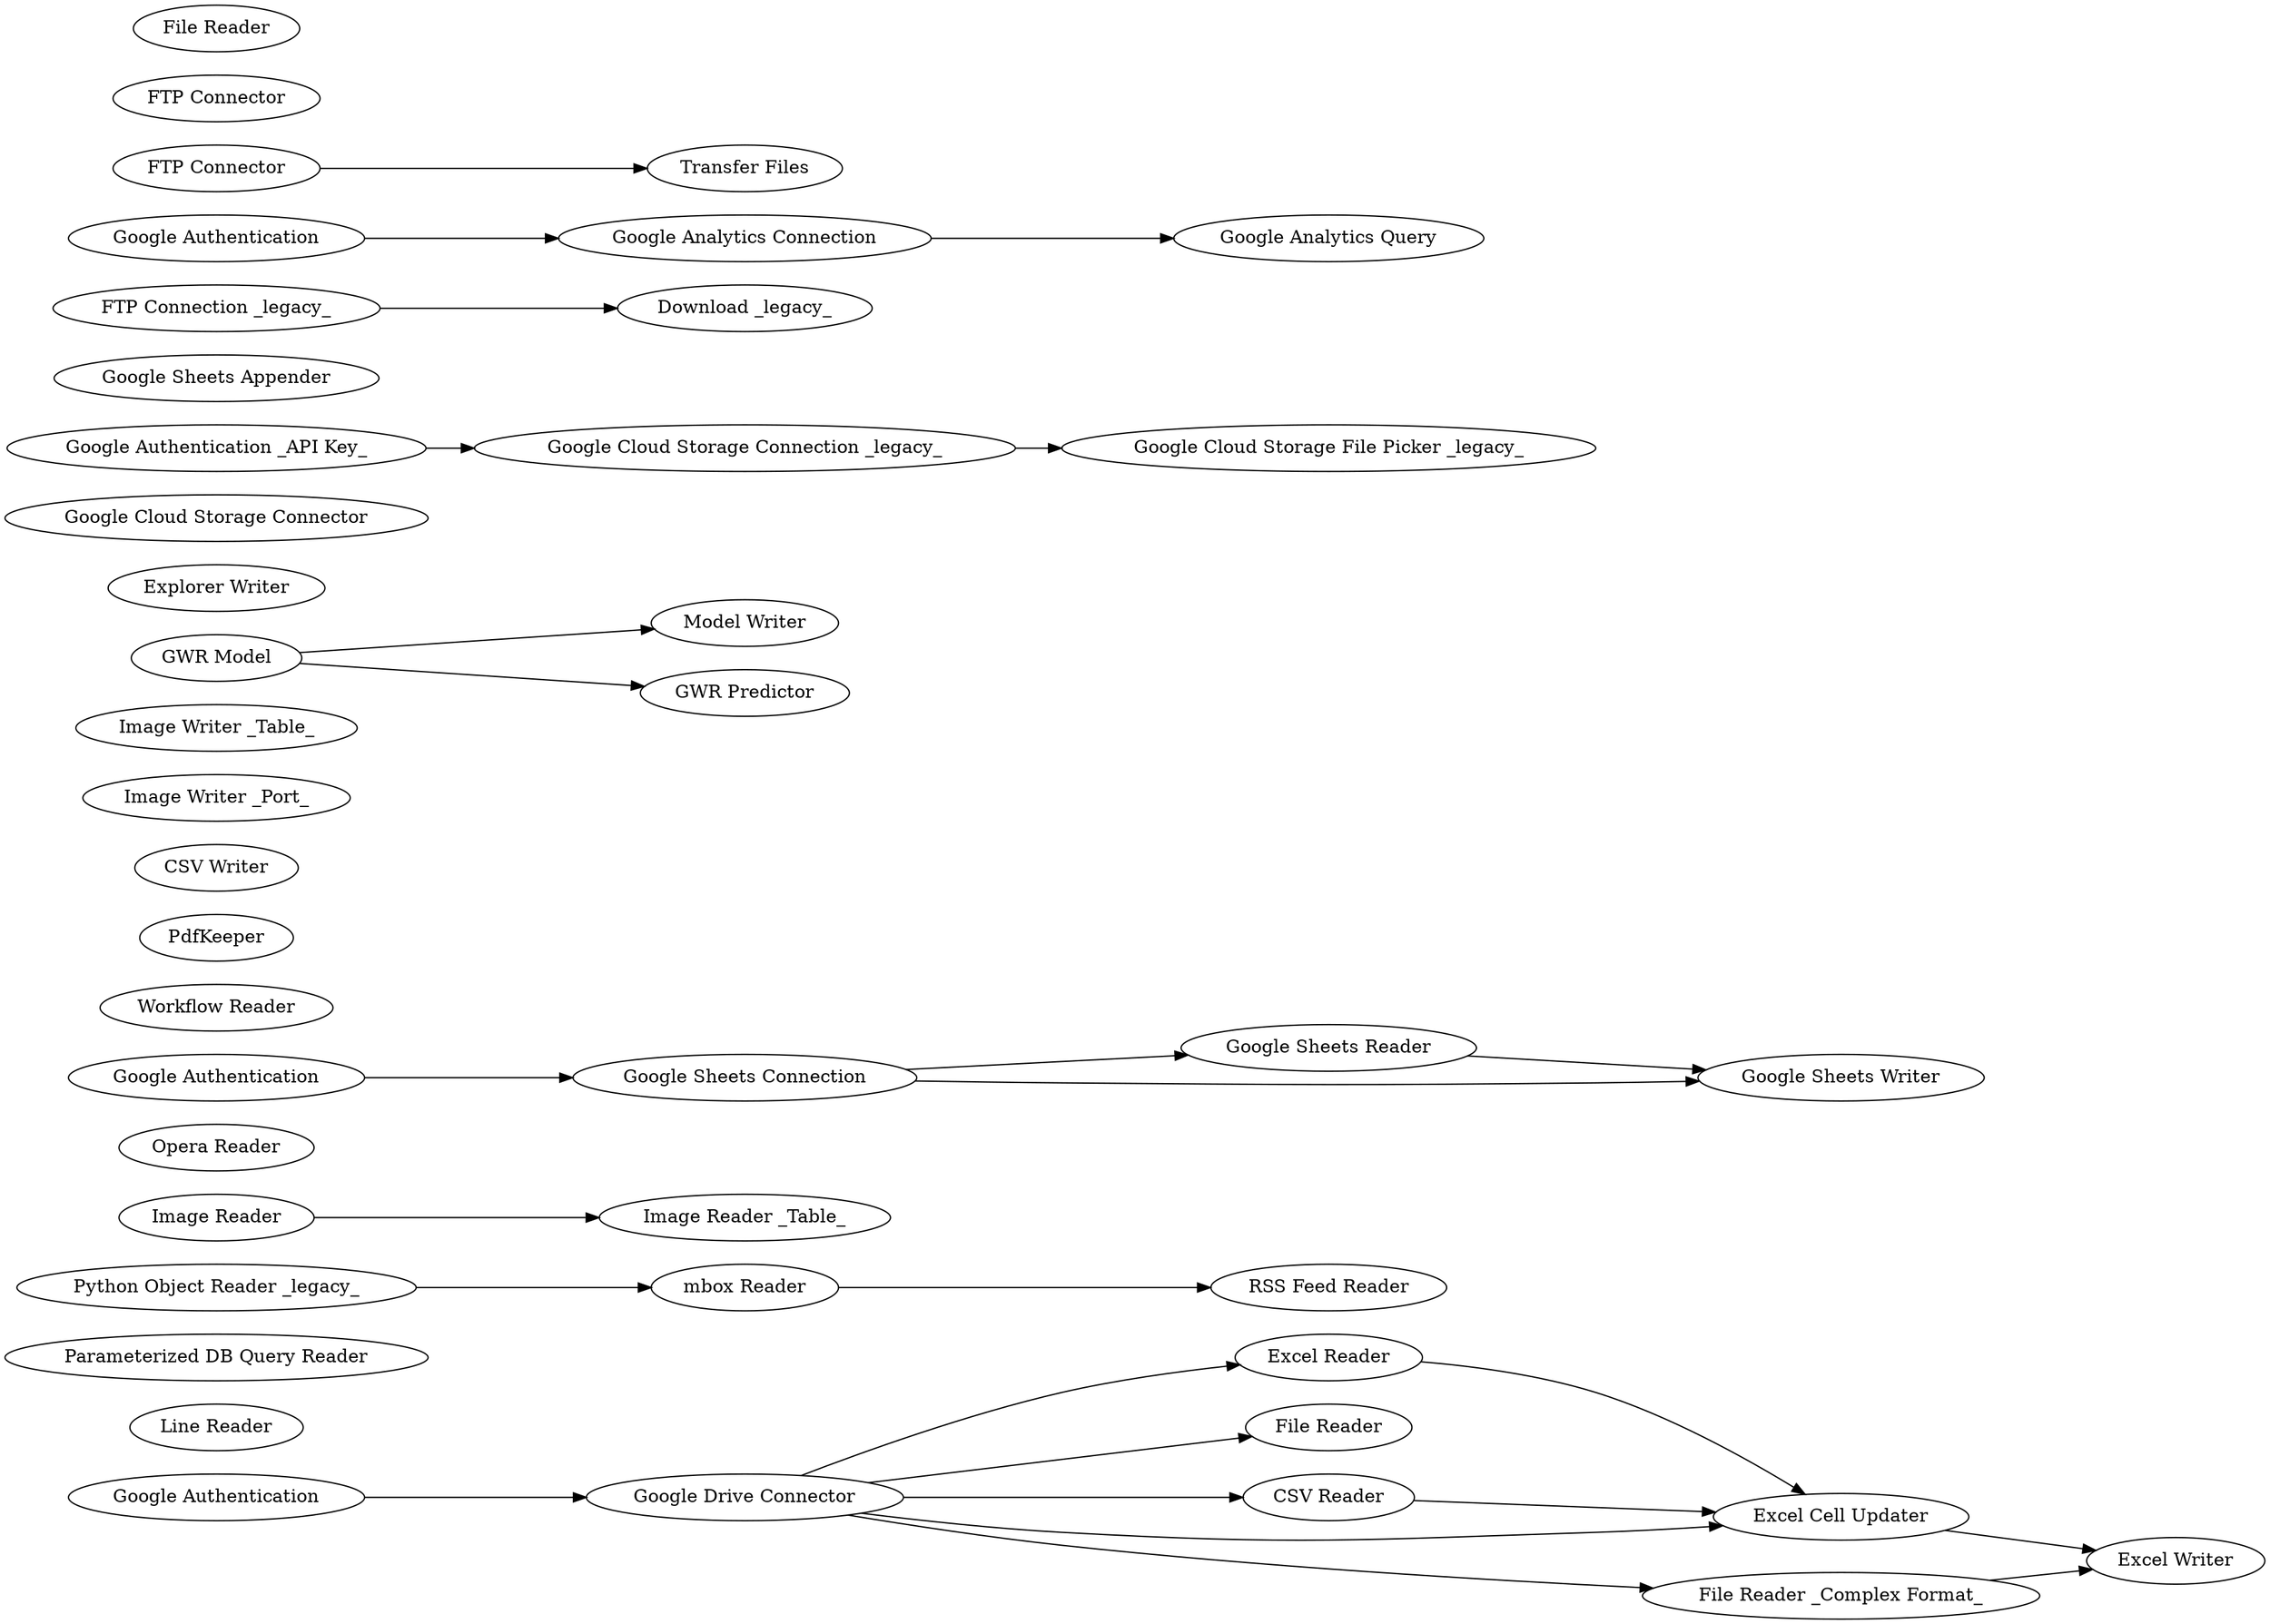 digraph {
	1 [label="Excel Reader"]
	2 [label="File Reader"]
	3 [label="File Reader _Complex Format_"]
	4 [label="CSV Reader"]
	5 [label="Line Reader"]
	10 [label="Parameterized DB Query Reader"]
	11 [label="RSS Feed Reader"]
	12 [label="Python Object Reader _legacy_"]
	13 [label="Image Reader"]
	14 [label="Image Reader _Table_"]
	16 [label="Opera Reader"]
	18 [label="Google Sheets Reader"]
	21 [label="Workflow Reader"]
	22 [label="mbox Reader"]
	23 [label=PdfKeeper]
	24 [label="Excel Cell Updater"]
	25 [label="Excel Writer"]
	26 [label="CSV Writer"]
	27 [label="Image Writer _Port_"]
	28 [label="Image Writer _Table_"]
	29 [label="Model Writer"]
	30 [label="Explorer Writer"]
	31 [label="Google Drive Connector"]
	32 [label="Google Cloud Storage Connector"]
	33 [label="Google Cloud Storage File Picker _legacy_"]
	34 [label="Google Sheets Connection"]
	35 [label="Google Sheets Writer"]
	36 [label="Google Sheets Appender"]
	38 [label="Google Authentication"]
	39 [label="Google Cloud Storage Connection _legacy_"]
	40 [label="Google Authentication"]
	41 [label="Google Authentication _API Key_"]
	42 [label="Download _legacy_"]
	43 [label="Google Analytics Connection"]
	44 [label="Google Analytics Query"]
	45 [label="Google Authentication"]
	48 [label="FTP Connector"]
	49 [label="FTP Connection _legacy_"]
	50 [label="FTP Connector"]
	51 [label="File Reader"]
	52 [label="Transfer Files"]
	54 [label="GWR Model"]
	55 [label="GWR Predictor"]
	1 -> 24
	3 -> 25
	4 -> 24
	12 -> 22
	13 -> 14
	18 -> 35
	22 -> 11
	24 -> 25
	31 -> 24
	31 -> 4
	31 -> 3
	31 -> 2
	31 -> 1
	34 -> 18
	34 -> 35
	38 -> 34
	39 -> 33
	40 -> 31
	41 -> 39
	43 -> 44
	45 -> 43
	48 -> 52
	49 -> 42
	54 -> 55
	54 -> 29
	rankdir=LR
}
